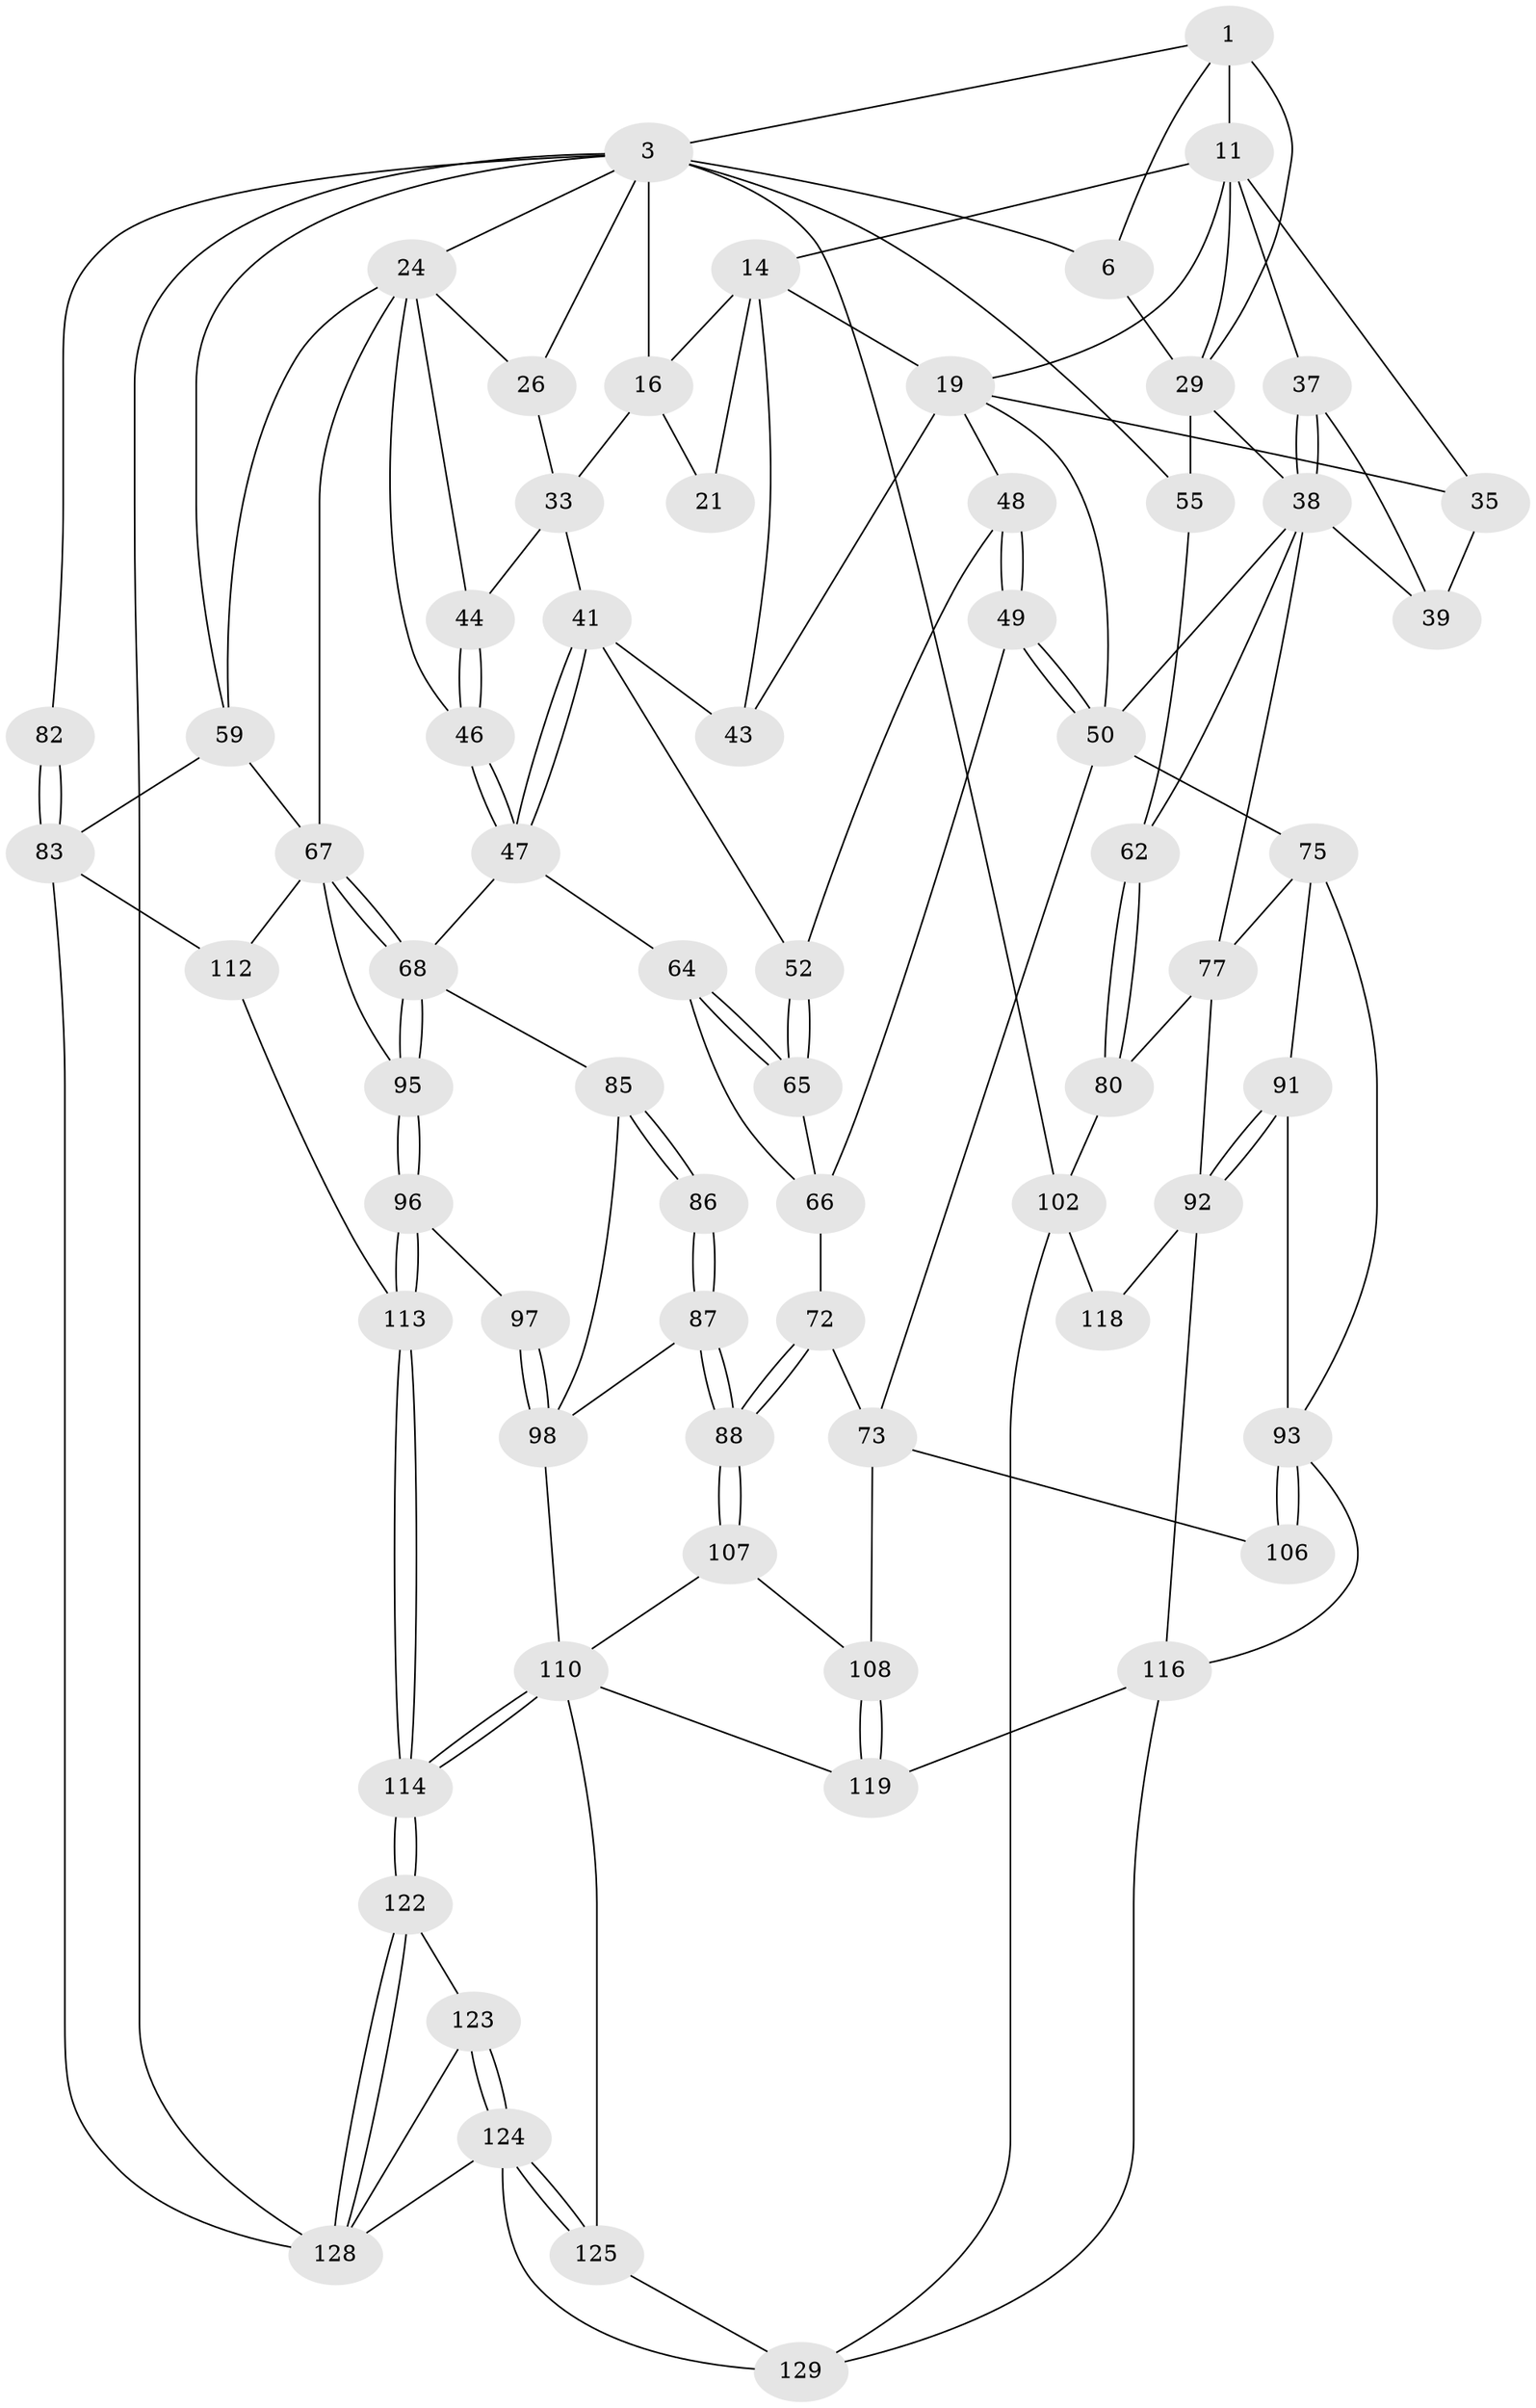 // original degree distribution, {3: 0.014705882352941176, 5: 0.5147058823529411, 6: 0.22794117647058823, 4: 0.2426470588235294}
// Generated by graph-tools (version 1.1) at 2025/16/03/09/25 04:16:55]
// undirected, 68 vertices, 153 edges
graph export_dot {
graph [start="1"]
  node [color=gray90,style=filled];
  1 [pos="+0.12361417629144726+0",super="+2+7"];
  3 [pos="+1+0",super="+17+4"];
  6 [pos="+0.11234643188836911+0",super="+9"];
  11 [pos="+0.2705845477781715+0.11789660113355906",super="+28+12"];
  14 [pos="+0.45774185459796257+0",super="+15+18"];
  16 [pos="+0.6657815620667143+0.10826654790238026",super="+32"];
  19 [pos="+0.376269990294342+0.203687619119189",super="+45+20"];
  21 [pos="+0.5523335192613982+0.1547252046608731"];
  24 [pos="+0.8909312992303332+0.1879185470864381",super="+25+53"];
  26 [pos="+0.7842722502047106+0.14023139434983914"];
  29 [pos="+0.1747817020304906+0.1693964085967672",super="+30"];
  33 [pos="+0.6759207235211026+0.14509649981633507",super="+40"];
  35 [pos="+0.2564078981104886+0.26387673953349666"];
  37 [pos="+0.22386705825937114+0.18997490806698653"];
  38 [pos="+0.12856452801845902+0.27543804170206665",super="+56"];
  39 [pos="+0.23473992215437+0.2642505125035728"];
  41 [pos="+0.6291666072296602+0.22030895036900733",super="+42"];
  43 [pos="+0.5161613768962358+0.19453349258728073"];
  44 [pos="+0.745502259476264+0.254107081794575"];
  46 [pos="+0.7471406680229349+0.3117402793677152"];
  47 [pos="+0.7066289557408393+0.3323943241212332",super="+63"];
  48 [pos="+0.42725266642478743+0.27291659541716146"];
  49 [pos="+0.39087355480846486+0.3532579808680611"];
  50 [pos="+0.3344137854405331+0.38853002897135097",super="+51+74"];
  52 [pos="+0.5423384157727661+0.28091595938366"];
  55 [pos="+0+0.17848947740274201"];
  59 [pos="+1+0.40576738552967884",super="+84+60"];
  62 [pos="+0+0.34503691629330724"];
  64 [pos="+0.5911919550616579+0.39430841173895004"];
  65 [pos="+0.5556647079155301+0.34264953477843973"];
  66 [pos="+0.45268966112774256+0.3600459783020899",super="+71"];
  67 [pos="+0.833512974869217+0.39380193215139875",super="+70"];
  68 [pos="+0.741748429674151+0.5116052617788235",super="+69"];
  72 [pos="+0.4050675286669629+0.5180575035056697"];
  73 [pos="+0.37754711007410224+0.510770492774106",super="+105"];
  75 [pos="+0.15321397331052336+0.4603837359970489",super="+79+76"];
  77 [pos="+0.11923188068871529+0.4795823314921129",super="+78+89"];
  80 [pos="+0+0.544818423699414",super="+90"];
  82 [pos="+1+1"];
  83 [pos="+1+0.8711995601469152",super="+126"];
  85 [pos="+0.640363786831445+0.46255933586846",super="+99"];
  86 [pos="+0.5060876087637007+0.5796486001288207"];
  87 [pos="+0.4959294382956322+0.5862192042690114"];
  88 [pos="+0.47099504211056087+0.58669430273162"];
  91 [pos="+0.1778771419734966+0.6607560093208114"];
  92 [pos="+0.12452661496135108+0.6717582032207003",super="+117"];
  93 [pos="+0.24078594897866495+0.6437960579775003",super="+94"];
  95 [pos="+0.7885878618452465+0.5922254393202806"];
  96 [pos="+0.7855063820684759+0.6110546293425939"];
  97 [pos="+0.6709359724073016+0.6408334005538339"];
  98 [pos="+0.6224423581741011+0.5991634764479878",super="+104"];
  102 [pos="+0+0.759747104213407",super="+103"];
  106 [pos="+0.3537236572474559+0.7373076700562922"];
  107 [pos="+0.4562992275997455+0.661882385623531"];
  108 [pos="+0.3596576279031215+0.7402112022411532"];
  110 [pos="+0.5903864556983561+0.7700953504909597",super="+111"];
  112 [pos="+0.8761964505116258+0.7623266053461826"];
  113 [pos="+0.8207457466430816+0.7157666354094897"];
  114 [pos="+0.6445231124748978+0.8028148729397478"];
  116 [pos="+0.2021541765324052+0.8788610351119862",super="+120"];
  118 [pos="+0.09353060466615071+0.8294130603217648"];
  119 [pos="+0.4023499497450506+0.8709583118643797"];
  122 [pos="+0.6474166422276534+0.8122651878824224"];
  123 [pos="+0.6402164443603711+0.8424853300889866"];
  124 [pos="+0.5673551225923973+0.9113392998006564",super="+134"];
  125 [pos="+0.43120426159477715+0.926481258152657"];
  128 [pos="+0.8041658578518964+0.9498649356632723",super="+131"];
  129 [pos="+0.10967721948321787+1",super="+136"];
  1 -- 3;
  1 -- 11 [weight=2];
  1 -- 29;
  1 -- 6;
  3 -- 16;
  3 -- 26;
  3 -- 128;
  3 -- 6;
  3 -- 82;
  3 -- 55;
  3 -- 24;
  3 -- 59;
  3 -- 102 [weight=2];
  6 -- 29;
  11 -- 35;
  11 -- 29;
  11 -- 37;
  11 -- 14;
  11 -- 19;
  14 -- 16;
  14 -- 21 [weight=2];
  14 -- 19;
  14 -- 43;
  16 -- 33;
  16 -- 21;
  19 -- 48;
  19 -- 43;
  19 -- 35;
  19 -- 50;
  24 -- 26;
  24 -- 44;
  24 -- 67;
  24 -- 59;
  24 -- 46;
  26 -- 33;
  29 -- 38;
  29 -- 55;
  33 -- 44;
  33 -- 41;
  35 -- 39;
  37 -- 38;
  37 -- 38;
  37 -- 39;
  38 -- 50;
  38 -- 39;
  38 -- 77;
  38 -- 62;
  41 -- 47;
  41 -- 47;
  41 -- 43;
  41 -- 52;
  44 -- 46;
  44 -- 46;
  46 -- 47;
  46 -- 47;
  47 -- 64;
  47 -- 68;
  48 -- 49;
  48 -- 49;
  48 -- 52;
  49 -- 50;
  49 -- 50;
  49 -- 66;
  50 -- 75 [weight=2];
  50 -- 73;
  52 -- 65;
  52 -- 65;
  55 -- 62;
  59 -- 83;
  59 -- 67 [weight=2];
  62 -- 80;
  62 -- 80;
  64 -- 65;
  64 -- 65;
  64 -- 66;
  65 -- 66;
  66 -- 72;
  67 -- 68;
  67 -- 68;
  67 -- 112;
  67 -- 95;
  68 -- 95;
  68 -- 95;
  68 -- 85;
  72 -- 73;
  72 -- 88;
  72 -- 88;
  73 -- 106;
  73 -- 108;
  75 -- 93;
  75 -- 91;
  75 -- 77;
  77 -- 80 [weight=2];
  77 -- 92;
  80 -- 102;
  82 -- 83 [weight=2];
  82 -- 83;
  83 -- 112;
  83 -- 128;
  85 -- 86 [weight=2];
  85 -- 86;
  85 -- 98;
  86 -- 87;
  86 -- 87;
  87 -- 88;
  87 -- 88;
  87 -- 98;
  88 -- 107;
  88 -- 107;
  91 -- 92;
  91 -- 92;
  91 -- 93;
  92 -- 116;
  92 -- 118;
  93 -- 106 [weight=2];
  93 -- 106;
  93 -- 116;
  95 -- 96;
  95 -- 96;
  96 -- 97;
  96 -- 113;
  96 -- 113;
  97 -- 98 [weight=2];
  97 -- 98;
  98 -- 110;
  102 -- 118 [weight=2];
  102 -- 129;
  107 -- 108;
  107 -- 110;
  108 -- 119;
  108 -- 119;
  110 -- 114;
  110 -- 114;
  110 -- 125;
  110 -- 119;
  112 -- 113;
  113 -- 114;
  113 -- 114;
  114 -- 122;
  114 -- 122;
  116 -- 129;
  116 -- 119;
  122 -- 123;
  122 -- 128;
  122 -- 128;
  123 -- 124;
  123 -- 124;
  123 -- 128;
  124 -- 125;
  124 -- 125;
  124 -- 128 [weight=2];
  124 -- 129;
  125 -- 129;
}
